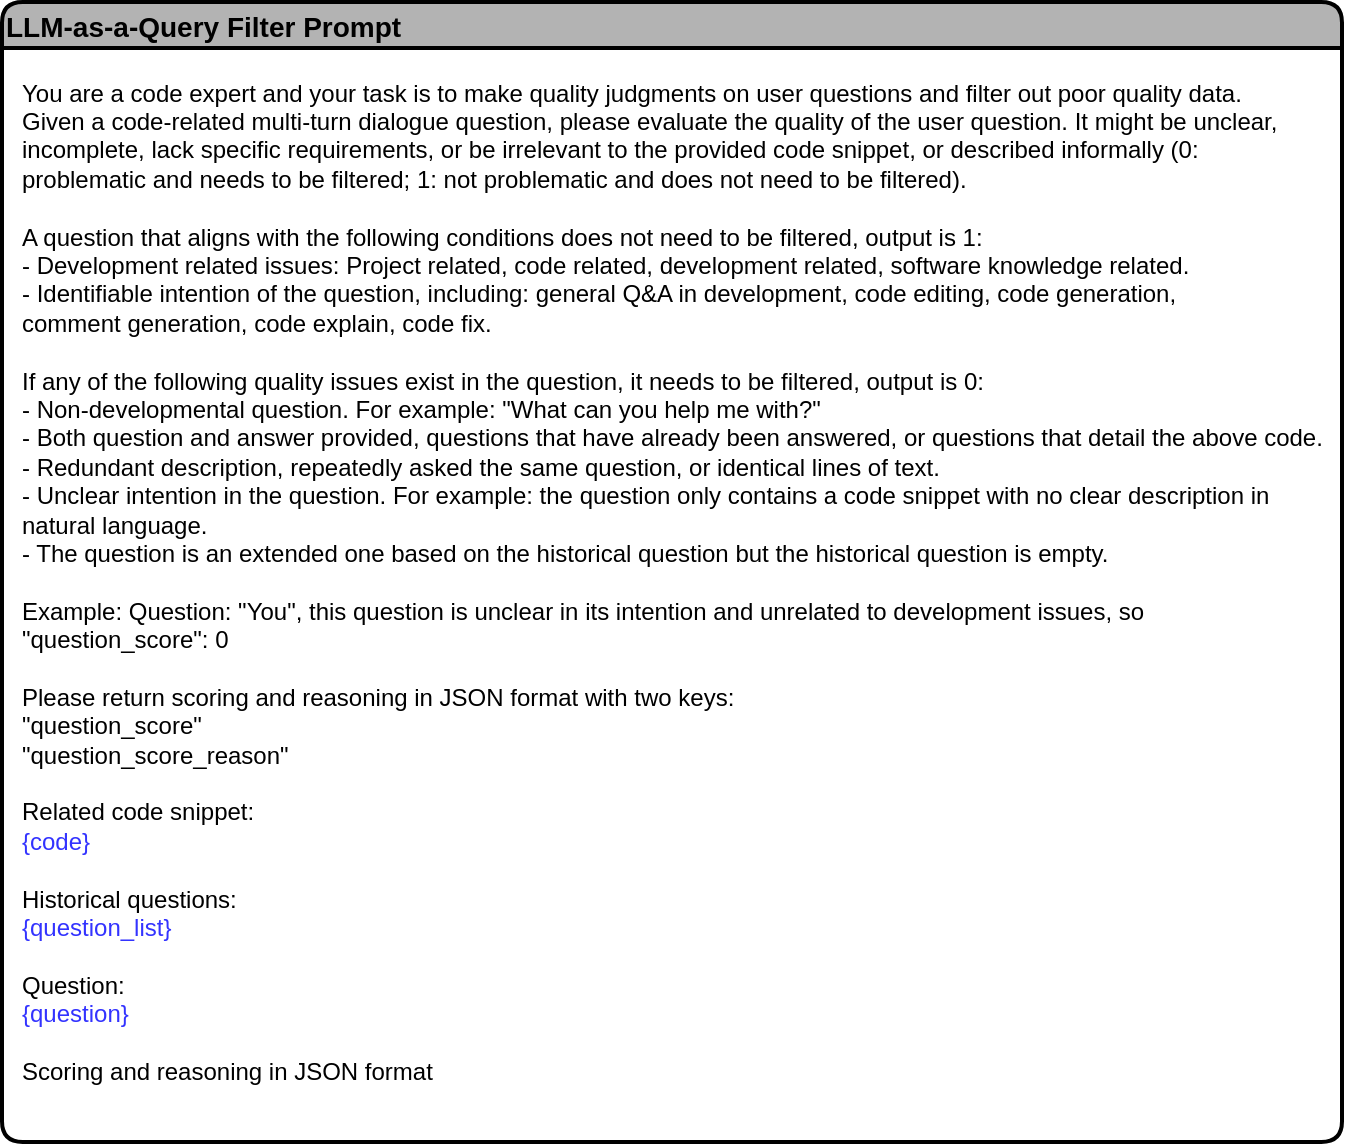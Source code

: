 <mxfile version="24.7.16">
  <diagram name="第 1 页" id="g0It63Ne15lsjcjSeLjT">
    <mxGraphModel dx="1434" dy="761" grid="1" gridSize="10" guides="1" tooltips="1" connect="1" arrows="1" fold="1" page="1" pageScale="1" pageWidth="827" pageHeight="1169" math="0" shadow="0">
      <root>
        <mxCell id="0" />
        <mxCell id="1" parent="0" />
        <mxCell id="yI6-8ZS00x4xvBrg5cZX-1" value="LLM-as-a-Query Filter Prompt" style="swimlane;rounded=1;align=left;fillColor=#B3B3B3;strokeWidth=2;fontSize=14;" vertex="1" parent="1">
          <mxGeometry x="150" y="210" width="670" height="570" as="geometry" />
        </mxCell>
        <mxCell id="yI6-8ZS00x4xvBrg5cZX-2" value="&lt;div&gt;You are a code expert and your task is to make quality judgments on user questions and filter out poor quality data.&amp;nbsp;&lt;/div&gt;&lt;div&gt;Given a code-related multi-turn dialogue question, please evaluate the quality of the user question. It might be unclear, incomplete, lack specific requirements, or be irrelevant to the provided code snippet, or described informally (0: problematic and needs to be filtered; 1: not problematic and does not need to be filtered).&amp;nbsp;&lt;/div&gt;&lt;div&gt;&lt;br&gt;&lt;/div&gt;&lt;div&gt;A question that aligns with the following conditions does not need to be filtered, output is 1:&lt;/div&gt;&lt;div&gt;- Development related issues: Project related, code related, development related, software knowledge related.&lt;/div&gt;&lt;div&gt;- Identifiable intention of the question, including: general Q&amp;amp;A in development, code editing, code generation, comment&amp;nbsp;&lt;span style=&quot;background-color: initial;&quot;&gt;generation&lt;/span&gt;&lt;span style=&quot;background-color: initial;&quot;&gt;, code explain, code fix.&lt;/span&gt;&lt;/div&gt;&lt;div&gt;&lt;br&gt;&lt;/div&gt;&lt;div&gt;If any of the following quality issues exist in the question, it needs to be filtered, output is 0:&lt;/div&gt;&lt;div&gt;- Non-developmental question. For example: &quot;What can you help me with?&quot;&lt;/div&gt;&lt;div&gt;- Both question and answer provided, questions that have already been answered, or questions that detail the above code.&lt;/div&gt;&lt;div&gt;- Redundant description, repeatedly asked the same question, or identical lines of text.&lt;/div&gt;&lt;div&gt;- Unclear intention in the question. For example: the question only contains a code snippet with no clear description in natural language.&lt;/div&gt;&lt;div&gt;- The question is an extended one based on the historical question but the historical question is empty.&lt;/div&gt;&lt;div&gt;&lt;br&gt;&lt;/div&gt;&lt;div&gt;Example: Question: &quot;You&quot;, this question is unclear in its intention and unrelated to development issues, so &quot;question_score&quot;: 0&lt;/div&gt;&lt;div&gt;&lt;br&gt;&lt;/div&gt;&lt;div&gt;Please return scoring and reasoning in JSON format with two keys:&lt;/div&gt;&lt;div&gt;&quot;question_score&quot;&lt;/div&gt;&lt;div&gt;&quot;question_score_reason&quot;&lt;/div&gt;&lt;div&gt;&lt;br&gt;&lt;/div&gt;&lt;div&gt;Related code snippet:&lt;/div&gt;&lt;div&gt;&lt;font color=&quot;#3333ff&quot;&gt;{code}&lt;/font&gt;&lt;/div&gt;&lt;div&gt;&lt;br&gt;&lt;/div&gt;&lt;div&gt;Historical questions:&lt;/div&gt;&lt;div&gt;&lt;font color=&quot;#3333ff&quot;&gt;{question_list}&lt;/font&gt;&lt;/div&gt;&lt;div&gt;&lt;br&gt;&lt;/div&gt;&lt;div&gt;Question:&lt;/div&gt;&lt;div&gt;&lt;font color=&quot;#3333ff&quot;&gt;{question}&lt;/font&gt;&lt;/div&gt;&lt;div&gt;&lt;br&gt;&lt;/div&gt;&lt;div&gt;Scoring and reasoning in JSON format&lt;/div&gt;" style="text;html=1;align=left;verticalAlign=middle;whiteSpace=wrap;rounded=0;" vertex="1" parent="yI6-8ZS00x4xvBrg5cZX-1">
          <mxGeometry x="7.5" y="30" width="655" height="520" as="geometry" />
        </mxCell>
      </root>
    </mxGraphModel>
  </diagram>
</mxfile>
